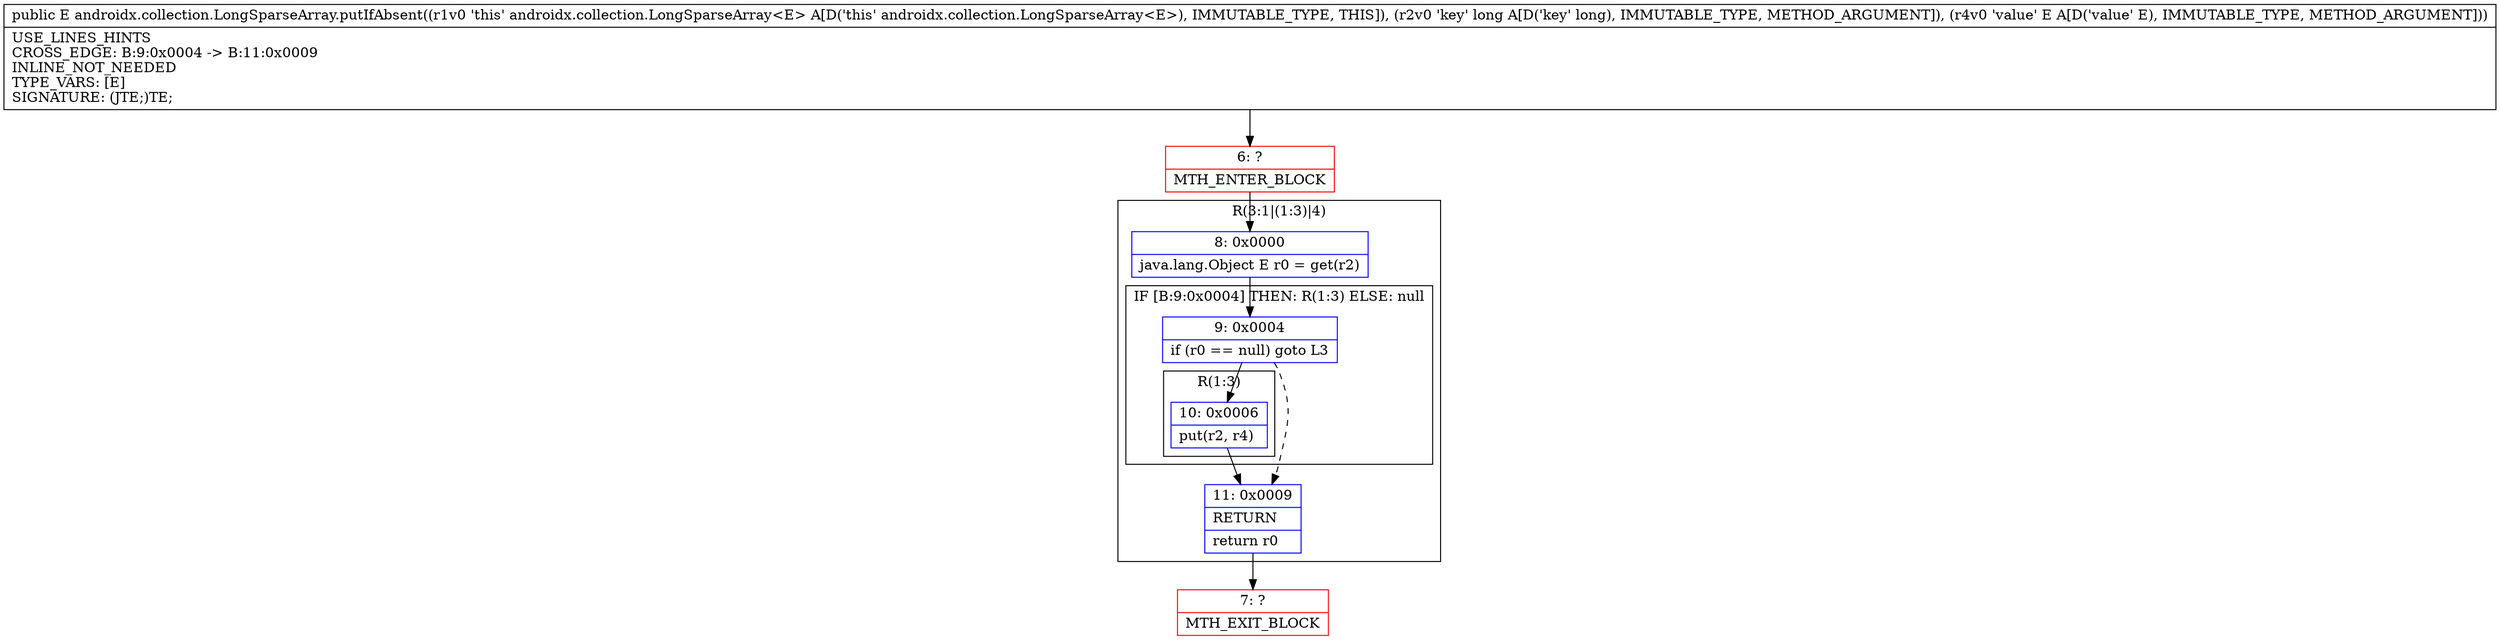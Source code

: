 digraph "CFG forandroidx.collection.LongSparseArray.putIfAbsent(JLjava\/lang\/Object;)Ljava\/lang\/Object;" {
subgraph cluster_Region_781107891 {
label = "R(3:1|(1:3)|4)";
node [shape=record,color=blue];
Node_8 [shape=record,label="{8\:\ 0x0000|java.lang.Object E r0 = get(r2)\l}"];
subgraph cluster_IfRegion_269526854 {
label = "IF [B:9:0x0004] THEN: R(1:3) ELSE: null";
node [shape=record,color=blue];
Node_9 [shape=record,label="{9\:\ 0x0004|if (r0 == null) goto L3\l}"];
subgraph cluster_Region_2079984919 {
label = "R(1:3)";
node [shape=record,color=blue];
Node_10 [shape=record,label="{10\:\ 0x0006|put(r2, r4)\l}"];
}
}
Node_11 [shape=record,label="{11\:\ 0x0009|RETURN\l|return r0\l}"];
}
Node_6 [shape=record,color=red,label="{6\:\ ?|MTH_ENTER_BLOCK\l}"];
Node_7 [shape=record,color=red,label="{7\:\ ?|MTH_EXIT_BLOCK\l}"];
MethodNode[shape=record,label="{public E androidx.collection.LongSparseArray.putIfAbsent((r1v0 'this' androidx.collection.LongSparseArray\<E\> A[D('this' androidx.collection.LongSparseArray\<E\>), IMMUTABLE_TYPE, THIS]), (r2v0 'key' long A[D('key' long), IMMUTABLE_TYPE, METHOD_ARGUMENT]), (r4v0 'value' E A[D('value' E), IMMUTABLE_TYPE, METHOD_ARGUMENT]))  | USE_LINES_HINTS\lCROSS_EDGE: B:9:0x0004 \-\> B:11:0x0009\lINLINE_NOT_NEEDED\lTYPE_VARS: [E]\lSIGNATURE: (JTE;)TE;\l}"];
MethodNode -> Node_6;Node_8 -> Node_9;
Node_9 -> Node_10;
Node_9 -> Node_11[style=dashed];
Node_10 -> Node_11;
Node_11 -> Node_7;
Node_6 -> Node_8;
}

